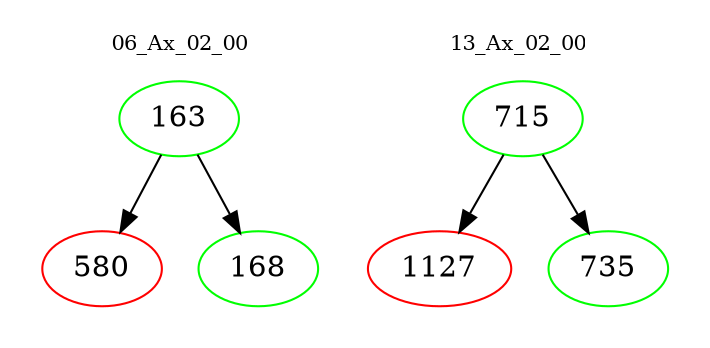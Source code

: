digraph{
subgraph cluster_0 {
color = white
label = "06_Ax_02_00";
fontsize=10;
T0_163 [label="163", color="green"]
T0_163 -> T0_580 [color="black"]
T0_580 [label="580", color="red"]
T0_163 -> T0_168 [color="black"]
T0_168 [label="168", color="green"]
}
subgraph cluster_1 {
color = white
label = "13_Ax_02_00";
fontsize=10;
T1_715 [label="715", color="green"]
T1_715 -> T1_1127 [color="black"]
T1_1127 [label="1127", color="red"]
T1_715 -> T1_735 [color="black"]
T1_735 [label="735", color="green"]
}
}
